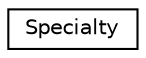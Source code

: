 digraph "Иерархия классов. Графический вид."
{
  edge [fontname="Helvetica",fontsize="10",labelfontname="Helvetica",labelfontsize="10"];
  node [fontname="Helvetica",fontsize="10",shape=record];
  rankdir="LR";
  Node0 [label="Specialty",height=0.2,width=0.4,color="black", fillcolor="white", style="filled",URL="$class_i_e_p_1_1_structures_1_1_specialty.html",tooltip="Класс, который описывает Специальность "];
}
